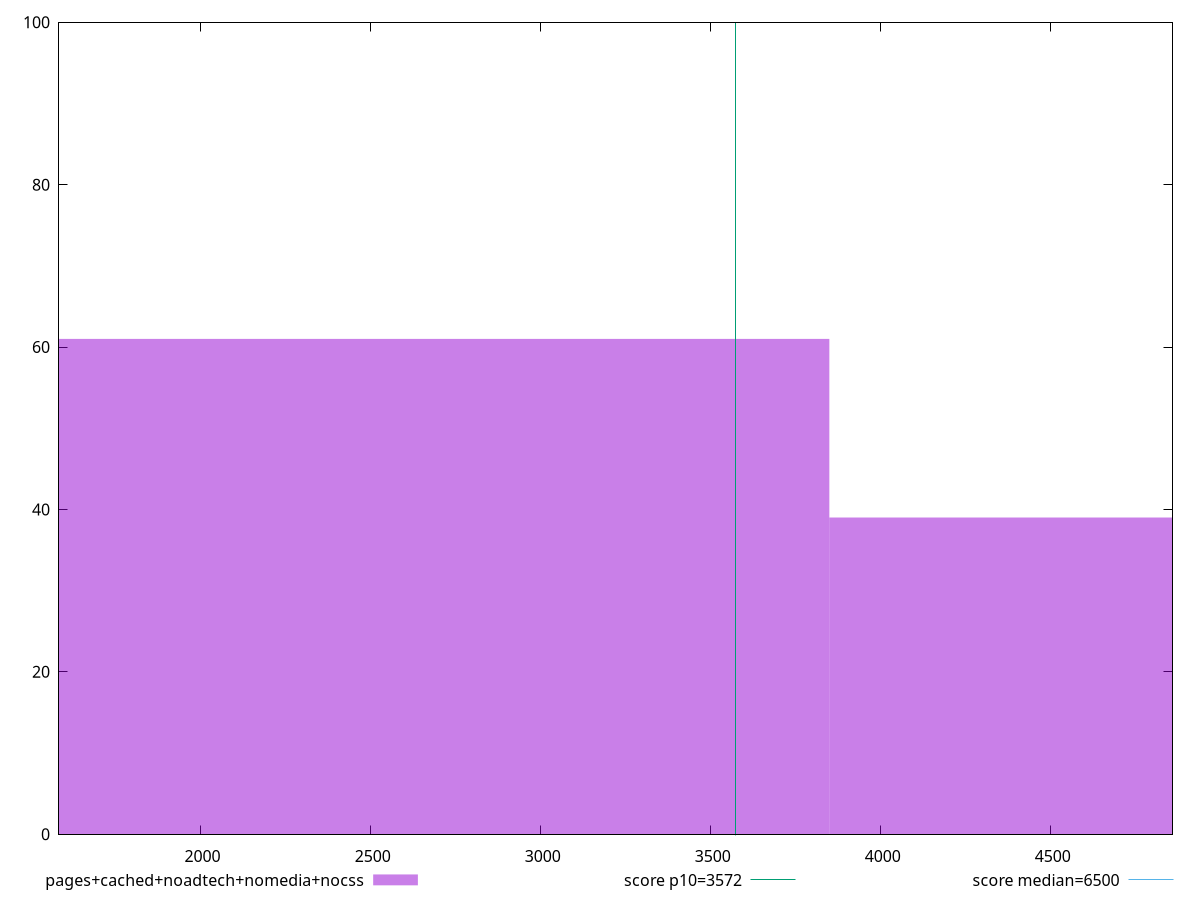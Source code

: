 reset

$pagesCachedNoadtechNomediaNocss <<EOF
5131.637826823935 39
2565.8189134119675 61
EOF

set key outside below
set boxwidth 2565.8189134119675
set xrange [1583.7735000000002:4857.648000000001]
set yrange [0:100]
set trange [0:100]
set style fill transparent solid 0.5 noborder

set parametric
set terminal svg size 640, 490 enhanced background rgb 'white'
set output "report_00017_2021-02-10T15-08-03.406Z/first-cpu-idle/comparison/histogram/4_vs_5.svg"

plot $pagesCachedNoadtechNomediaNocss title "pages+cached+noadtech+nomedia+nocss" with boxes, \
     3572,t title "score p10=3572", \
     6500,t title "score median=6500"

reset

